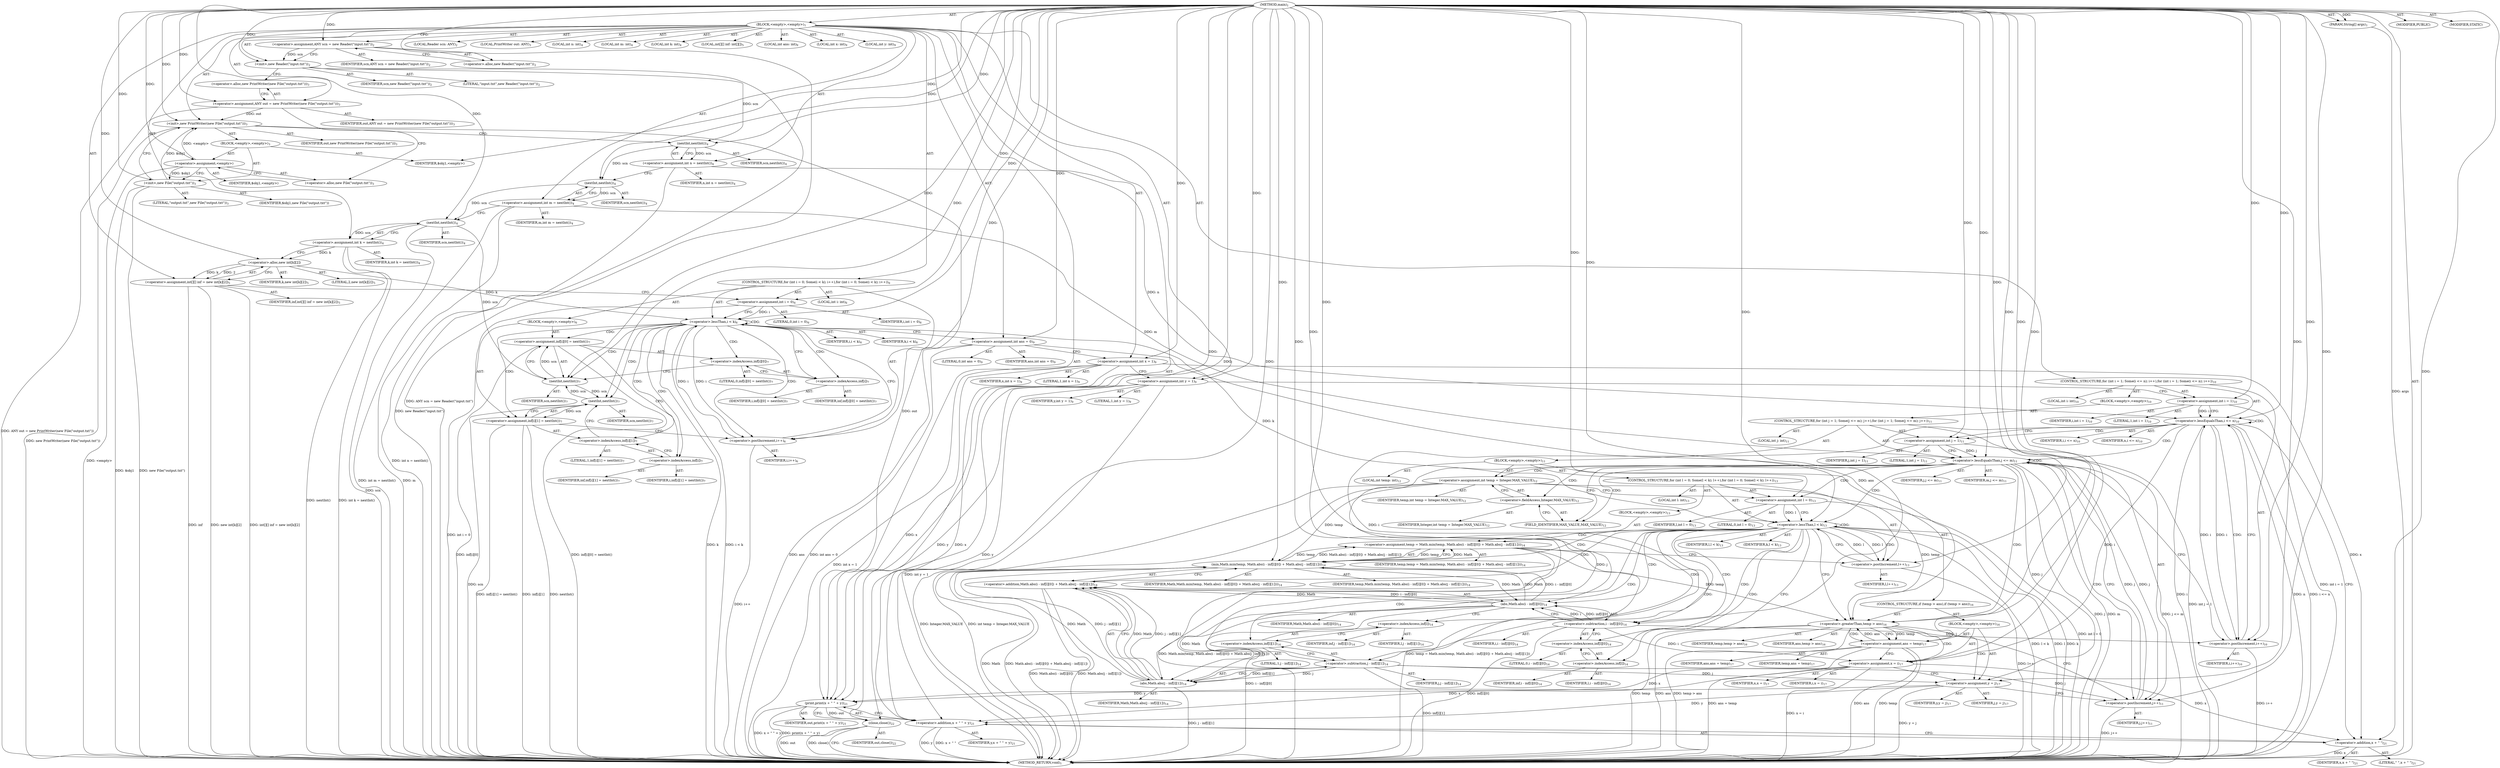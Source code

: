 digraph "main" {  
"21" [label = <(METHOD,main)<SUB>1</SUB>> ]
"22" [label = <(PARAM,String[] args)<SUB>1</SUB>> ]
"23" [label = <(BLOCK,&lt;empty&gt;,&lt;empty&gt;)<SUB>1</SUB>> ]
"4" [label = <(LOCAL,Reader scn: ANY)<SUB>2</SUB>> ]
"24" [label = <(&lt;operator&gt;.assignment,ANY scn = new Reader(&quot;input.txt&quot;))<SUB>2</SUB>> ]
"25" [label = <(IDENTIFIER,scn,ANY scn = new Reader(&quot;input.txt&quot;))<SUB>2</SUB>> ]
"26" [label = <(&lt;operator&gt;.alloc,new Reader(&quot;input.txt&quot;))<SUB>2</SUB>> ]
"27" [label = <(&lt;init&gt;,new Reader(&quot;input.txt&quot;))<SUB>2</SUB>> ]
"3" [label = <(IDENTIFIER,scn,new Reader(&quot;input.txt&quot;))<SUB>2</SUB>> ]
"28" [label = <(LITERAL,&quot;input.txt&quot;,new Reader(&quot;input.txt&quot;))<SUB>2</SUB>> ]
"6" [label = <(LOCAL,PrintWriter out: ANY)<SUB>3</SUB>> ]
"29" [label = <(&lt;operator&gt;.assignment,ANY out = new PrintWriter(new File(&quot;output.txt&quot;)))<SUB>3</SUB>> ]
"30" [label = <(IDENTIFIER,out,ANY out = new PrintWriter(new File(&quot;output.txt&quot;)))<SUB>3</SUB>> ]
"31" [label = <(&lt;operator&gt;.alloc,new PrintWriter(new File(&quot;output.txt&quot;)))<SUB>3</SUB>> ]
"32" [label = <(&lt;init&gt;,new PrintWriter(new File(&quot;output.txt&quot;)))<SUB>3</SUB>> ]
"5" [label = <(IDENTIFIER,out,new PrintWriter(new File(&quot;output.txt&quot;)))<SUB>3</SUB>> ]
"33" [label = <(BLOCK,&lt;empty&gt;,&lt;empty&gt;)<SUB>3</SUB>> ]
"34" [label = <(&lt;operator&gt;.assignment,&lt;empty&gt;)> ]
"35" [label = <(IDENTIFIER,$obj1,&lt;empty&gt;)> ]
"36" [label = <(&lt;operator&gt;.alloc,new File(&quot;output.txt&quot;))<SUB>3</SUB>> ]
"37" [label = <(&lt;init&gt;,new File(&quot;output.txt&quot;))<SUB>3</SUB>> ]
"38" [label = <(IDENTIFIER,$obj1,new File(&quot;output.txt&quot;))> ]
"39" [label = <(LITERAL,&quot;output.txt&quot;,new File(&quot;output.txt&quot;))<SUB>3</SUB>> ]
"40" [label = <(IDENTIFIER,$obj1,&lt;empty&gt;)> ]
"41" [label = <(LOCAL,int n: int)<SUB>4</SUB>> ]
"42" [label = <(LOCAL,int m: int)<SUB>4</SUB>> ]
"43" [label = <(LOCAL,int k: int)<SUB>4</SUB>> ]
"44" [label = <(&lt;operator&gt;.assignment,int n = nextInt())<SUB>4</SUB>> ]
"45" [label = <(IDENTIFIER,n,int n = nextInt())<SUB>4</SUB>> ]
"46" [label = <(nextInt,nextInt())<SUB>4</SUB>> ]
"47" [label = <(IDENTIFIER,scn,nextInt())<SUB>4</SUB>> ]
"48" [label = <(&lt;operator&gt;.assignment,int m = nextInt())<SUB>4</SUB>> ]
"49" [label = <(IDENTIFIER,m,int m = nextInt())<SUB>4</SUB>> ]
"50" [label = <(nextInt,nextInt())<SUB>4</SUB>> ]
"51" [label = <(IDENTIFIER,scn,nextInt())<SUB>4</SUB>> ]
"52" [label = <(&lt;operator&gt;.assignment,int k = nextInt())<SUB>4</SUB>> ]
"53" [label = <(IDENTIFIER,k,int k = nextInt())<SUB>4</SUB>> ]
"54" [label = <(nextInt,nextInt())<SUB>4</SUB>> ]
"55" [label = <(IDENTIFIER,scn,nextInt())<SUB>4</SUB>> ]
"56" [label = <(LOCAL,int[][] inf: int[][])<SUB>5</SUB>> ]
"57" [label = <(&lt;operator&gt;.assignment,int[][] inf = new int[k][2])<SUB>5</SUB>> ]
"58" [label = <(IDENTIFIER,inf,int[][] inf = new int[k][2])<SUB>5</SUB>> ]
"59" [label = <(&lt;operator&gt;.alloc,new int[k][2])> ]
"60" [label = <(IDENTIFIER,k,new int[k][2])<SUB>5</SUB>> ]
"61" [label = <(LITERAL,2,new int[k][2])<SUB>5</SUB>> ]
"62" [label = <(CONTROL_STRUCTURE,for (int i = 0; Some(i &lt; k); i++),for (int i = 0; Some(i &lt; k); i++))<SUB>6</SUB>> ]
"63" [label = <(LOCAL,int i: int)<SUB>6</SUB>> ]
"64" [label = <(&lt;operator&gt;.assignment,int i = 0)<SUB>6</SUB>> ]
"65" [label = <(IDENTIFIER,i,int i = 0)<SUB>6</SUB>> ]
"66" [label = <(LITERAL,0,int i = 0)<SUB>6</SUB>> ]
"67" [label = <(&lt;operator&gt;.lessThan,i &lt; k)<SUB>6</SUB>> ]
"68" [label = <(IDENTIFIER,i,i &lt; k)<SUB>6</SUB>> ]
"69" [label = <(IDENTIFIER,k,i &lt; k)<SUB>6</SUB>> ]
"70" [label = <(&lt;operator&gt;.postIncrement,i++)<SUB>6</SUB>> ]
"71" [label = <(IDENTIFIER,i,i++)<SUB>6</SUB>> ]
"72" [label = <(BLOCK,&lt;empty&gt;,&lt;empty&gt;)<SUB>6</SUB>> ]
"73" [label = <(&lt;operator&gt;.assignment,inf[i][0] = nextInt())<SUB>7</SUB>> ]
"74" [label = <(&lt;operator&gt;.indexAccess,inf[i][0])<SUB>7</SUB>> ]
"75" [label = <(&lt;operator&gt;.indexAccess,inf[i])<SUB>7</SUB>> ]
"76" [label = <(IDENTIFIER,inf,inf[i][0] = nextInt())<SUB>7</SUB>> ]
"77" [label = <(IDENTIFIER,i,inf[i][0] = nextInt())<SUB>7</SUB>> ]
"78" [label = <(LITERAL,0,inf[i][0] = nextInt())<SUB>7</SUB>> ]
"79" [label = <(nextInt,nextInt())<SUB>7</SUB>> ]
"80" [label = <(IDENTIFIER,scn,nextInt())<SUB>7</SUB>> ]
"81" [label = <(&lt;operator&gt;.assignment,inf[i][1] = nextInt())<SUB>7</SUB>> ]
"82" [label = <(&lt;operator&gt;.indexAccess,inf[i][1])<SUB>7</SUB>> ]
"83" [label = <(&lt;operator&gt;.indexAccess,inf[i])<SUB>7</SUB>> ]
"84" [label = <(IDENTIFIER,inf,inf[i][1] = nextInt())<SUB>7</SUB>> ]
"85" [label = <(IDENTIFIER,i,inf[i][1] = nextInt())<SUB>7</SUB>> ]
"86" [label = <(LITERAL,1,inf[i][1] = nextInt())<SUB>7</SUB>> ]
"87" [label = <(nextInt,nextInt())<SUB>7</SUB>> ]
"88" [label = <(IDENTIFIER,scn,nextInt())<SUB>7</SUB>> ]
"89" [label = <(LOCAL,int ans: int)<SUB>9</SUB>> ]
"90" [label = <(LOCAL,int x: int)<SUB>9</SUB>> ]
"91" [label = <(LOCAL,int y: int)<SUB>9</SUB>> ]
"92" [label = <(&lt;operator&gt;.assignment,int ans = 0)<SUB>9</SUB>> ]
"93" [label = <(IDENTIFIER,ans,int ans = 0)<SUB>9</SUB>> ]
"94" [label = <(LITERAL,0,int ans = 0)<SUB>9</SUB>> ]
"95" [label = <(&lt;operator&gt;.assignment,int x = 1)<SUB>9</SUB>> ]
"96" [label = <(IDENTIFIER,x,int x = 1)<SUB>9</SUB>> ]
"97" [label = <(LITERAL,1,int x = 1)<SUB>9</SUB>> ]
"98" [label = <(&lt;operator&gt;.assignment,int y = 1)<SUB>9</SUB>> ]
"99" [label = <(IDENTIFIER,y,int y = 1)<SUB>9</SUB>> ]
"100" [label = <(LITERAL,1,int y = 1)<SUB>9</SUB>> ]
"101" [label = <(CONTROL_STRUCTURE,for (int i = 1; Some(i &lt;= n); i++),for (int i = 1; Some(i &lt;= n); i++))<SUB>10</SUB>> ]
"102" [label = <(LOCAL,int i: int)<SUB>10</SUB>> ]
"103" [label = <(&lt;operator&gt;.assignment,int i = 1)<SUB>10</SUB>> ]
"104" [label = <(IDENTIFIER,i,int i = 1)<SUB>10</SUB>> ]
"105" [label = <(LITERAL,1,int i = 1)<SUB>10</SUB>> ]
"106" [label = <(&lt;operator&gt;.lessEqualsThan,i &lt;= n)<SUB>10</SUB>> ]
"107" [label = <(IDENTIFIER,i,i &lt;= n)<SUB>10</SUB>> ]
"108" [label = <(IDENTIFIER,n,i &lt;= n)<SUB>10</SUB>> ]
"109" [label = <(&lt;operator&gt;.postIncrement,i++)<SUB>10</SUB>> ]
"110" [label = <(IDENTIFIER,i,i++)<SUB>10</SUB>> ]
"111" [label = <(BLOCK,&lt;empty&gt;,&lt;empty&gt;)<SUB>10</SUB>> ]
"112" [label = <(CONTROL_STRUCTURE,for (int j = 1; Some(j &lt;= m); j++),for (int j = 1; Some(j &lt;= m); j++))<SUB>11</SUB>> ]
"113" [label = <(LOCAL,int j: int)<SUB>11</SUB>> ]
"114" [label = <(&lt;operator&gt;.assignment,int j = 1)<SUB>11</SUB>> ]
"115" [label = <(IDENTIFIER,j,int j = 1)<SUB>11</SUB>> ]
"116" [label = <(LITERAL,1,int j = 1)<SUB>11</SUB>> ]
"117" [label = <(&lt;operator&gt;.lessEqualsThan,j &lt;= m)<SUB>11</SUB>> ]
"118" [label = <(IDENTIFIER,j,j &lt;= m)<SUB>11</SUB>> ]
"119" [label = <(IDENTIFIER,m,j &lt;= m)<SUB>11</SUB>> ]
"120" [label = <(&lt;operator&gt;.postIncrement,j++)<SUB>11</SUB>> ]
"121" [label = <(IDENTIFIER,j,j++)<SUB>11</SUB>> ]
"122" [label = <(BLOCK,&lt;empty&gt;,&lt;empty&gt;)<SUB>11</SUB>> ]
"123" [label = <(LOCAL,int temp: int)<SUB>12</SUB>> ]
"124" [label = <(&lt;operator&gt;.assignment,int temp = Integer.MAX_VALUE)<SUB>12</SUB>> ]
"125" [label = <(IDENTIFIER,temp,int temp = Integer.MAX_VALUE)<SUB>12</SUB>> ]
"126" [label = <(&lt;operator&gt;.fieldAccess,Integer.MAX_VALUE)<SUB>12</SUB>> ]
"127" [label = <(IDENTIFIER,Integer,int temp = Integer.MAX_VALUE)<SUB>12</SUB>> ]
"128" [label = <(FIELD_IDENTIFIER,MAX_VALUE,MAX_VALUE)<SUB>12</SUB>> ]
"129" [label = <(CONTROL_STRUCTURE,for (int l = 0; Some(l &lt; k); l++),for (int l = 0; Some(l &lt; k); l++))<SUB>13</SUB>> ]
"130" [label = <(LOCAL,int l: int)<SUB>13</SUB>> ]
"131" [label = <(&lt;operator&gt;.assignment,int l = 0)<SUB>13</SUB>> ]
"132" [label = <(IDENTIFIER,l,int l = 0)<SUB>13</SUB>> ]
"133" [label = <(LITERAL,0,int l = 0)<SUB>13</SUB>> ]
"134" [label = <(&lt;operator&gt;.lessThan,l &lt; k)<SUB>13</SUB>> ]
"135" [label = <(IDENTIFIER,l,l &lt; k)<SUB>13</SUB>> ]
"136" [label = <(IDENTIFIER,k,l &lt; k)<SUB>13</SUB>> ]
"137" [label = <(&lt;operator&gt;.postIncrement,l++)<SUB>13</SUB>> ]
"138" [label = <(IDENTIFIER,l,l++)<SUB>13</SUB>> ]
"139" [label = <(BLOCK,&lt;empty&gt;,&lt;empty&gt;)<SUB>13</SUB>> ]
"140" [label = <(&lt;operator&gt;.assignment,temp = Math.min(temp, Math.abs(i - inf[l][0]) + Math.abs(j - inf[l][1])))<SUB>14</SUB>> ]
"141" [label = <(IDENTIFIER,temp,temp = Math.min(temp, Math.abs(i - inf[l][0]) + Math.abs(j - inf[l][1])))<SUB>14</SUB>> ]
"142" [label = <(min,Math.min(temp, Math.abs(i - inf[l][0]) + Math.abs(j - inf[l][1])))<SUB>14</SUB>> ]
"143" [label = <(IDENTIFIER,Math,Math.min(temp, Math.abs(i - inf[l][0]) + Math.abs(j - inf[l][1])))<SUB>14</SUB>> ]
"144" [label = <(IDENTIFIER,temp,Math.min(temp, Math.abs(i - inf[l][0]) + Math.abs(j - inf[l][1])))<SUB>14</SUB>> ]
"145" [label = <(&lt;operator&gt;.addition,Math.abs(i - inf[l][0]) + Math.abs(j - inf[l][1]))<SUB>14</SUB>> ]
"146" [label = <(abs,Math.abs(i - inf[l][0]))<SUB>14</SUB>> ]
"147" [label = <(IDENTIFIER,Math,Math.abs(i - inf[l][0]))<SUB>14</SUB>> ]
"148" [label = <(&lt;operator&gt;.subtraction,i - inf[l][0])<SUB>14</SUB>> ]
"149" [label = <(IDENTIFIER,i,i - inf[l][0])<SUB>14</SUB>> ]
"150" [label = <(&lt;operator&gt;.indexAccess,inf[l][0])<SUB>14</SUB>> ]
"151" [label = <(&lt;operator&gt;.indexAccess,inf[l])<SUB>14</SUB>> ]
"152" [label = <(IDENTIFIER,inf,i - inf[l][0])<SUB>14</SUB>> ]
"153" [label = <(IDENTIFIER,l,i - inf[l][0])<SUB>14</SUB>> ]
"154" [label = <(LITERAL,0,i - inf[l][0])<SUB>14</SUB>> ]
"155" [label = <(abs,Math.abs(j - inf[l][1]))<SUB>14</SUB>> ]
"156" [label = <(IDENTIFIER,Math,Math.abs(j - inf[l][1]))<SUB>14</SUB>> ]
"157" [label = <(&lt;operator&gt;.subtraction,j - inf[l][1])<SUB>14</SUB>> ]
"158" [label = <(IDENTIFIER,j,j - inf[l][1])<SUB>14</SUB>> ]
"159" [label = <(&lt;operator&gt;.indexAccess,inf[l][1])<SUB>14</SUB>> ]
"160" [label = <(&lt;operator&gt;.indexAccess,inf[l])<SUB>14</SUB>> ]
"161" [label = <(IDENTIFIER,inf,j - inf[l][1])<SUB>14</SUB>> ]
"162" [label = <(IDENTIFIER,l,j - inf[l][1])<SUB>14</SUB>> ]
"163" [label = <(LITERAL,1,j - inf[l][1])<SUB>14</SUB>> ]
"164" [label = <(CONTROL_STRUCTURE,if (temp &gt; ans),if (temp &gt; ans))<SUB>16</SUB>> ]
"165" [label = <(&lt;operator&gt;.greaterThan,temp &gt; ans)<SUB>16</SUB>> ]
"166" [label = <(IDENTIFIER,temp,temp &gt; ans)<SUB>16</SUB>> ]
"167" [label = <(IDENTIFIER,ans,temp &gt; ans)<SUB>16</SUB>> ]
"168" [label = <(BLOCK,&lt;empty&gt;,&lt;empty&gt;)<SUB>16</SUB>> ]
"169" [label = <(&lt;operator&gt;.assignment,ans = temp)<SUB>17</SUB>> ]
"170" [label = <(IDENTIFIER,ans,ans = temp)<SUB>17</SUB>> ]
"171" [label = <(IDENTIFIER,temp,ans = temp)<SUB>17</SUB>> ]
"172" [label = <(&lt;operator&gt;.assignment,x = i)<SUB>17</SUB>> ]
"173" [label = <(IDENTIFIER,x,x = i)<SUB>17</SUB>> ]
"174" [label = <(IDENTIFIER,i,x = i)<SUB>17</SUB>> ]
"175" [label = <(&lt;operator&gt;.assignment,y = j)<SUB>17</SUB>> ]
"176" [label = <(IDENTIFIER,y,y = j)<SUB>17</SUB>> ]
"177" [label = <(IDENTIFIER,j,y = j)<SUB>17</SUB>> ]
"178" [label = <(print,print(x + &quot; &quot; + y))<SUB>21</SUB>> ]
"179" [label = <(IDENTIFIER,out,print(x + &quot; &quot; + y))<SUB>21</SUB>> ]
"180" [label = <(&lt;operator&gt;.addition,x + &quot; &quot; + y)<SUB>21</SUB>> ]
"181" [label = <(&lt;operator&gt;.addition,x + &quot; &quot;)<SUB>21</SUB>> ]
"182" [label = <(IDENTIFIER,x,x + &quot; &quot;)<SUB>21</SUB>> ]
"183" [label = <(LITERAL,&quot; &quot;,x + &quot; &quot;)<SUB>21</SUB>> ]
"184" [label = <(IDENTIFIER,y,x + &quot; &quot; + y)<SUB>21</SUB>> ]
"185" [label = <(close,close())<SUB>22</SUB>> ]
"186" [label = <(IDENTIFIER,out,close())<SUB>22</SUB>> ]
"187" [label = <(MODIFIER,PUBLIC)> ]
"188" [label = <(MODIFIER,STATIC)> ]
"189" [label = <(METHOD_RETURN,void)<SUB>1</SUB>> ]
  "21" -> "22"  [ label = "AST: "] 
  "21" -> "23"  [ label = "AST: "] 
  "21" -> "187"  [ label = "AST: "] 
  "21" -> "188"  [ label = "AST: "] 
  "21" -> "189"  [ label = "AST: "] 
  "23" -> "4"  [ label = "AST: "] 
  "23" -> "24"  [ label = "AST: "] 
  "23" -> "27"  [ label = "AST: "] 
  "23" -> "6"  [ label = "AST: "] 
  "23" -> "29"  [ label = "AST: "] 
  "23" -> "32"  [ label = "AST: "] 
  "23" -> "41"  [ label = "AST: "] 
  "23" -> "42"  [ label = "AST: "] 
  "23" -> "43"  [ label = "AST: "] 
  "23" -> "44"  [ label = "AST: "] 
  "23" -> "48"  [ label = "AST: "] 
  "23" -> "52"  [ label = "AST: "] 
  "23" -> "56"  [ label = "AST: "] 
  "23" -> "57"  [ label = "AST: "] 
  "23" -> "62"  [ label = "AST: "] 
  "23" -> "89"  [ label = "AST: "] 
  "23" -> "90"  [ label = "AST: "] 
  "23" -> "91"  [ label = "AST: "] 
  "23" -> "92"  [ label = "AST: "] 
  "23" -> "95"  [ label = "AST: "] 
  "23" -> "98"  [ label = "AST: "] 
  "23" -> "101"  [ label = "AST: "] 
  "23" -> "178"  [ label = "AST: "] 
  "23" -> "185"  [ label = "AST: "] 
  "24" -> "25"  [ label = "AST: "] 
  "24" -> "26"  [ label = "AST: "] 
  "27" -> "3"  [ label = "AST: "] 
  "27" -> "28"  [ label = "AST: "] 
  "29" -> "30"  [ label = "AST: "] 
  "29" -> "31"  [ label = "AST: "] 
  "32" -> "5"  [ label = "AST: "] 
  "32" -> "33"  [ label = "AST: "] 
  "33" -> "34"  [ label = "AST: "] 
  "33" -> "37"  [ label = "AST: "] 
  "33" -> "40"  [ label = "AST: "] 
  "34" -> "35"  [ label = "AST: "] 
  "34" -> "36"  [ label = "AST: "] 
  "37" -> "38"  [ label = "AST: "] 
  "37" -> "39"  [ label = "AST: "] 
  "44" -> "45"  [ label = "AST: "] 
  "44" -> "46"  [ label = "AST: "] 
  "46" -> "47"  [ label = "AST: "] 
  "48" -> "49"  [ label = "AST: "] 
  "48" -> "50"  [ label = "AST: "] 
  "50" -> "51"  [ label = "AST: "] 
  "52" -> "53"  [ label = "AST: "] 
  "52" -> "54"  [ label = "AST: "] 
  "54" -> "55"  [ label = "AST: "] 
  "57" -> "58"  [ label = "AST: "] 
  "57" -> "59"  [ label = "AST: "] 
  "59" -> "60"  [ label = "AST: "] 
  "59" -> "61"  [ label = "AST: "] 
  "62" -> "63"  [ label = "AST: "] 
  "62" -> "64"  [ label = "AST: "] 
  "62" -> "67"  [ label = "AST: "] 
  "62" -> "70"  [ label = "AST: "] 
  "62" -> "72"  [ label = "AST: "] 
  "64" -> "65"  [ label = "AST: "] 
  "64" -> "66"  [ label = "AST: "] 
  "67" -> "68"  [ label = "AST: "] 
  "67" -> "69"  [ label = "AST: "] 
  "70" -> "71"  [ label = "AST: "] 
  "72" -> "73"  [ label = "AST: "] 
  "72" -> "81"  [ label = "AST: "] 
  "73" -> "74"  [ label = "AST: "] 
  "73" -> "79"  [ label = "AST: "] 
  "74" -> "75"  [ label = "AST: "] 
  "74" -> "78"  [ label = "AST: "] 
  "75" -> "76"  [ label = "AST: "] 
  "75" -> "77"  [ label = "AST: "] 
  "79" -> "80"  [ label = "AST: "] 
  "81" -> "82"  [ label = "AST: "] 
  "81" -> "87"  [ label = "AST: "] 
  "82" -> "83"  [ label = "AST: "] 
  "82" -> "86"  [ label = "AST: "] 
  "83" -> "84"  [ label = "AST: "] 
  "83" -> "85"  [ label = "AST: "] 
  "87" -> "88"  [ label = "AST: "] 
  "92" -> "93"  [ label = "AST: "] 
  "92" -> "94"  [ label = "AST: "] 
  "95" -> "96"  [ label = "AST: "] 
  "95" -> "97"  [ label = "AST: "] 
  "98" -> "99"  [ label = "AST: "] 
  "98" -> "100"  [ label = "AST: "] 
  "101" -> "102"  [ label = "AST: "] 
  "101" -> "103"  [ label = "AST: "] 
  "101" -> "106"  [ label = "AST: "] 
  "101" -> "109"  [ label = "AST: "] 
  "101" -> "111"  [ label = "AST: "] 
  "103" -> "104"  [ label = "AST: "] 
  "103" -> "105"  [ label = "AST: "] 
  "106" -> "107"  [ label = "AST: "] 
  "106" -> "108"  [ label = "AST: "] 
  "109" -> "110"  [ label = "AST: "] 
  "111" -> "112"  [ label = "AST: "] 
  "112" -> "113"  [ label = "AST: "] 
  "112" -> "114"  [ label = "AST: "] 
  "112" -> "117"  [ label = "AST: "] 
  "112" -> "120"  [ label = "AST: "] 
  "112" -> "122"  [ label = "AST: "] 
  "114" -> "115"  [ label = "AST: "] 
  "114" -> "116"  [ label = "AST: "] 
  "117" -> "118"  [ label = "AST: "] 
  "117" -> "119"  [ label = "AST: "] 
  "120" -> "121"  [ label = "AST: "] 
  "122" -> "123"  [ label = "AST: "] 
  "122" -> "124"  [ label = "AST: "] 
  "122" -> "129"  [ label = "AST: "] 
  "122" -> "164"  [ label = "AST: "] 
  "124" -> "125"  [ label = "AST: "] 
  "124" -> "126"  [ label = "AST: "] 
  "126" -> "127"  [ label = "AST: "] 
  "126" -> "128"  [ label = "AST: "] 
  "129" -> "130"  [ label = "AST: "] 
  "129" -> "131"  [ label = "AST: "] 
  "129" -> "134"  [ label = "AST: "] 
  "129" -> "137"  [ label = "AST: "] 
  "129" -> "139"  [ label = "AST: "] 
  "131" -> "132"  [ label = "AST: "] 
  "131" -> "133"  [ label = "AST: "] 
  "134" -> "135"  [ label = "AST: "] 
  "134" -> "136"  [ label = "AST: "] 
  "137" -> "138"  [ label = "AST: "] 
  "139" -> "140"  [ label = "AST: "] 
  "140" -> "141"  [ label = "AST: "] 
  "140" -> "142"  [ label = "AST: "] 
  "142" -> "143"  [ label = "AST: "] 
  "142" -> "144"  [ label = "AST: "] 
  "142" -> "145"  [ label = "AST: "] 
  "145" -> "146"  [ label = "AST: "] 
  "145" -> "155"  [ label = "AST: "] 
  "146" -> "147"  [ label = "AST: "] 
  "146" -> "148"  [ label = "AST: "] 
  "148" -> "149"  [ label = "AST: "] 
  "148" -> "150"  [ label = "AST: "] 
  "150" -> "151"  [ label = "AST: "] 
  "150" -> "154"  [ label = "AST: "] 
  "151" -> "152"  [ label = "AST: "] 
  "151" -> "153"  [ label = "AST: "] 
  "155" -> "156"  [ label = "AST: "] 
  "155" -> "157"  [ label = "AST: "] 
  "157" -> "158"  [ label = "AST: "] 
  "157" -> "159"  [ label = "AST: "] 
  "159" -> "160"  [ label = "AST: "] 
  "159" -> "163"  [ label = "AST: "] 
  "160" -> "161"  [ label = "AST: "] 
  "160" -> "162"  [ label = "AST: "] 
  "164" -> "165"  [ label = "AST: "] 
  "164" -> "168"  [ label = "AST: "] 
  "165" -> "166"  [ label = "AST: "] 
  "165" -> "167"  [ label = "AST: "] 
  "168" -> "169"  [ label = "AST: "] 
  "168" -> "172"  [ label = "AST: "] 
  "168" -> "175"  [ label = "AST: "] 
  "169" -> "170"  [ label = "AST: "] 
  "169" -> "171"  [ label = "AST: "] 
  "172" -> "173"  [ label = "AST: "] 
  "172" -> "174"  [ label = "AST: "] 
  "175" -> "176"  [ label = "AST: "] 
  "175" -> "177"  [ label = "AST: "] 
  "178" -> "179"  [ label = "AST: "] 
  "178" -> "180"  [ label = "AST: "] 
  "180" -> "181"  [ label = "AST: "] 
  "180" -> "184"  [ label = "AST: "] 
  "181" -> "182"  [ label = "AST: "] 
  "181" -> "183"  [ label = "AST: "] 
  "185" -> "186"  [ label = "AST: "] 
  "24" -> "27"  [ label = "CFG: "] 
  "27" -> "31"  [ label = "CFG: "] 
  "29" -> "36"  [ label = "CFG: "] 
  "32" -> "46"  [ label = "CFG: "] 
  "44" -> "50"  [ label = "CFG: "] 
  "48" -> "54"  [ label = "CFG: "] 
  "52" -> "59"  [ label = "CFG: "] 
  "57" -> "64"  [ label = "CFG: "] 
  "92" -> "95"  [ label = "CFG: "] 
  "95" -> "98"  [ label = "CFG: "] 
  "98" -> "103"  [ label = "CFG: "] 
  "178" -> "185"  [ label = "CFG: "] 
  "185" -> "189"  [ label = "CFG: "] 
  "26" -> "24"  [ label = "CFG: "] 
  "31" -> "29"  [ label = "CFG: "] 
  "46" -> "44"  [ label = "CFG: "] 
  "50" -> "48"  [ label = "CFG: "] 
  "54" -> "52"  [ label = "CFG: "] 
  "59" -> "57"  [ label = "CFG: "] 
  "64" -> "67"  [ label = "CFG: "] 
  "67" -> "75"  [ label = "CFG: "] 
  "67" -> "92"  [ label = "CFG: "] 
  "70" -> "67"  [ label = "CFG: "] 
  "103" -> "106"  [ label = "CFG: "] 
  "106" -> "114"  [ label = "CFG: "] 
  "106" -> "181"  [ label = "CFG: "] 
  "109" -> "106"  [ label = "CFG: "] 
  "180" -> "178"  [ label = "CFG: "] 
  "34" -> "37"  [ label = "CFG: "] 
  "37" -> "32"  [ label = "CFG: "] 
  "73" -> "83"  [ label = "CFG: "] 
  "81" -> "70"  [ label = "CFG: "] 
  "181" -> "180"  [ label = "CFG: "] 
  "36" -> "34"  [ label = "CFG: "] 
  "74" -> "79"  [ label = "CFG: "] 
  "79" -> "73"  [ label = "CFG: "] 
  "82" -> "87"  [ label = "CFG: "] 
  "87" -> "81"  [ label = "CFG: "] 
  "114" -> "117"  [ label = "CFG: "] 
  "117" -> "128"  [ label = "CFG: "] 
  "117" -> "109"  [ label = "CFG: "] 
  "120" -> "117"  [ label = "CFG: "] 
  "75" -> "74"  [ label = "CFG: "] 
  "83" -> "82"  [ label = "CFG: "] 
  "124" -> "131"  [ label = "CFG: "] 
  "126" -> "124"  [ label = "CFG: "] 
  "131" -> "134"  [ label = "CFG: "] 
  "134" -> "151"  [ label = "CFG: "] 
  "134" -> "165"  [ label = "CFG: "] 
  "137" -> "134"  [ label = "CFG: "] 
  "165" -> "169"  [ label = "CFG: "] 
  "165" -> "120"  [ label = "CFG: "] 
  "128" -> "126"  [ label = "CFG: "] 
  "140" -> "137"  [ label = "CFG: "] 
  "169" -> "172"  [ label = "CFG: "] 
  "172" -> "175"  [ label = "CFG: "] 
  "175" -> "120"  [ label = "CFG: "] 
  "142" -> "140"  [ label = "CFG: "] 
  "145" -> "142"  [ label = "CFG: "] 
  "146" -> "160"  [ label = "CFG: "] 
  "155" -> "145"  [ label = "CFG: "] 
  "148" -> "146"  [ label = "CFG: "] 
  "157" -> "155"  [ label = "CFG: "] 
  "150" -> "148"  [ label = "CFG: "] 
  "159" -> "157"  [ label = "CFG: "] 
  "151" -> "150"  [ label = "CFG: "] 
  "160" -> "159"  [ label = "CFG: "] 
  "21" -> "26"  [ label = "CFG: "] 
  "22" -> "189"  [ label = "DDG: args"] 
  "24" -> "189"  [ label = "DDG: ANY scn = new Reader(&quot;input.txt&quot;)"] 
  "27" -> "189"  [ label = "DDG: new Reader(&quot;input.txt&quot;)"] 
  "29" -> "189"  [ label = "DDG: ANY out = new PrintWriter(new File(&quot;output.txt&quot;))"] 
  "34" -> "189"  [ label = "DDG: &lt;empty&gt;"] 
  "37" -> "189"  [ label = "DDG: $obj1"] 
  "37" -> "189"  [ label = "DDG: new File(&quot;output.txt&quot;)"] 
  "32" -> "189"  [ label = "DDG: new PrintWriter(new File(&quot;output.txt&quot;))"] 
  "44" -> "189"  [ label = "DDG: int n = nextInt()"] 
  "48" -> "189"  [ label = "DDG: m"] 
  "48" -> "189"  [ label = "DDG: int m = nextInt()"] 
  "54" -> "189"  [ label = "DDG: scn"] 
  "52" -> "189"  [ label = "DDG: nextInt()"] 
  "52" -> "189"  [ label = "DDG: int k = nextInt()"] 
  "57" -> "189"  [ label = "DDG: inf"] 
  "57" -> "189"  [ label = "DDG: new int[k][2]"] 
  "57" -> "189"  [ label = "DDG: int[][] inf = new int[k][2]"] 
  "64" -> "189"  [ label = "DDG: int i = 0"] 
  "67" -> "189"  [ label = "DDG: k"] 
  "67" -> "189"  [ label = "DDG: i &lt; k"] 
  "92" -> "189"  [ label = "DDG: ans"] 
  "92" -> "189"  [ label = "DDG: int ans = 0"] 
  "95" -> "189"  [ label = "DDG: int x = 1"] 
  "98" -> "189"  [ label = "DDG: int y = 1"] 
  "103" -> "189"  [ label = "DDG: int i = 1"] 
  "106" -> "189"  [ label = "DDG: i"] 
  "106" -> "189"  [ label = "DDG: n"] 
  "106" -> "189"  [ label = "DDG: i &lt;= n"] 
  "181" -> "189"  [ label = "DDG: x"] 
  "180" -> "189"  [ label = "DDG: x + &quot; &quot;"] 
  "180" -> "189"  [ label = "DDG: y"] 
  "178" -> "189"  [ label = "DDG: x + &quot; &quot; + y"] 
  "178" -> "189"  [ label = "DDG: print(x + &quot; &quot; + y)"] 
  "185" -> "189"  [ label = "DDG: out"] 
  "185" -> "189"  [ label = "DDG: close()"] 
  "114" -> "189"  [ label = "DDG: int j = 1"] 
  "117" -> "189"  [ label = "DDG: j"] 
  "117" -> "189"  [ label = "DDG: m"] 
  "117" -> "189"  [ label = "DDG: j &lt;= m"] 
  "109" -> "189"  [ label = "DDG: i++"] 
  "124" -> "189"  [ label = "DDG: Integer.MAX_VALUE"] 
  "124" -> "189"  [ label = "DDG: int temp = Integer.MAX_VALUE"] 
  "131" -> "189"  [ label = "DDG: int l = 0"] 
  "134" -> "189"  [ label = "DDG: l"] 
  "134" -> "189"  [ label = "DDG: k"] 
  "134" -> "189"  [ label = "DDG: l &lt; k"] 
  "165" -> "189"  [ label = "DDG: temp"] 
  "165" -> "189"  [ label = "DDG: ans"] 
  "165" -> "189"  [ label = "DDG: temp &gt; ans"] 
  "169" -> "189"  [ label = "DDG: ans"] 
  "169" -> "189"  [ label = "DDG: temp"] 
  "169" -> "189"  [ label = "DDG: ans = temp"] 
  "172" -> "189"  [ label = "DDG: x = i"] 
  "175" -> "189"  [ label = "DDG: y = j"] 
  "120" -> "189"  [ label = "DDG: j++"] 
  "142" -> "189"  [ label = "DDG: Math"] 
  "148" -> "189"  [ label = "DDG: inf[l][0]"] 
  "146" -> "189"  [ label = "DDG: i - inf[l][0]"] 
  "145" -> "189"  [ label = "DDG: Math.abs(i - inf[l][0])"] 
  "157" -> "189"  [ label = "DDG: inf[l][1]"] 
  "155" -> "189"  [ label = "DDG: j - inf[l][1]"] 
  "145" -> "189"  [ label = "DDG: Math.abs(j - inf[l][1])"] 
  "142" -> "189"  [ label = "DDG: Math.abs(i - inf[l][0]) + Math.abs(j - inf[l][1])"] 
  "140" -> "189"  [ label = "DDG: Math.min(temp, Math.abs(i - inf[l][0]) + Math.abs(j - inf[l][1]))"] 
  "140" -> "189"  [ label = "DDG: temp = Math.min(temp, Math.abs(i - inf[l][0]) + Math.abs(j - inf[l][1]))"] 
  "137" -> "189"  [ label = "DDG: l++"] 
  "73" -> "189"  [ label = "DDG: inf[i][0]"] 
  "73" -> "189"  [ label = "DDG: inf[i][0] = nextInt()"] 
  "81" -> "189"  [ label = "DDG: inf[i][1]"] 
  "87" -> "189"  [ label = "DDG: scn"] 
  "81" -> "189"  [ label = "DDG: nextInt()"] 
  "81" -> "189"  [ label = "DDG: inf[i][1] = nextInt()"] 
  "70" -> "189"  [ label = "DDG: i++"] 
  "21" -> "22"  [ label = "DDG: "] 
  "21" -> "24"  [ label = "DDG: "] 
  "21" -> "29"  [ label = "DDG: "] 
  "46" -> "44"  [ label = "DDG: scn"] 
  "50" -> "48"  [ label = "DDG: scn"] 
  "54" -> "52"  [ label = "DDG: scn"] 
  "59" -> "57"  [ label = "DDG: k"] 
  "59" -> "57"  [ label = "DDG: 2"] 
  "21" -> "92"  [ label = "DDG: "] 
  "21" -> "95"  [ label = "DDG: "] 
  "21" -> "98"  [ label = "DDG: "] 
  "24" -> "27"  [ label = "DDG: scn"] 
  "21" -> "27"  [ label = "DDG: "] 
  "29" -> "32"  [ label = "DDG: out"] 
  "21" -> "32"  [ label = "DDG: "] 
  "34" -> "32"  [ label = "DDG: &lt;empty&gt;"] 
  "37" -> "32"  [ label = "DDG: $obj1"] 
  "21" -> "64"  [ label = "DDG: "] 
  "21" -> "103"  [ label = "DDG: "] 
  "32" -> "178"  [ label = "DDG: out"] 
  "21" -> "178"  [ label = "DDG: "] 
  "95" -> "178"  [ label = "DDG: x"] 
  "172" -> "178"  [ label = "DDG: x"] 
  "98" -> "178"  [ label = "DDG: y"] 
  "175" -> "178"  [ label = "DDG: y"] 
  "178" -> "185"  [ label = "DDG: out"] 
  "21" -> "185"  [ label = "DDG: "] 
  "21" -> "34"  [ label = "DDG: "] 
  "21" -> "40"  [ label = "DDG: "] 
  "27" -> "46"  [ label = "DDG: scn"] 
  "21" -> "46"  [ label = "DDG: "] 
  "46" -> "50"  [ label = "DDG: scn"] 
  "21" -> "50"  [ label = "DDG: "] 
  "50" -> "54"  [ label = "DDG: scn"] 
  "21" -> "54"  [ label = "DDG: "] 
  "52" -> "59"  [ label = "DDG: k"] 
  "21" -> "59"  [ label = "DDG: "] 
  "64" -> "67"  [ label = "DDG: i"] 
  "70" -> "67"  [ label = "DDG: i"] 
  "21" -> "67"  [ label = "DDG: "] 
  "59" -> "67"  [ label = "DDG: k"] 
  "67" -> "70"  [ label = "DDG: i"] 
  "21" -> "70"  [ label = "DDG: "] 
  "79" -> "73"  [ label = "DDG: scn"] 
  "87" -> "81"  [ label = "DDG: scn"] 
  "103" -> "106"  [ label = "DDG: i"] 
  "109" -> "106"  [ label = "DDG: i"] 
  "21" -> "106"  [ label = "DDG: "] 
  "44" -> "106"  [ label = "DDG: n"] 
  "106" -> "109"  [ label = "DDG: i"] 
  "148" -> "109"  [ label = "DDG: i"] 
  "21" -> "109"  [ label = "DDG: "] 
  "95" -> "180"  [ label = "DDG: x"] 
  "172" -> "180"  [ label = "DDG: x"] 
  "21" -> "180"  [ label = "DDG: "] 
  "98" -> "180"  [ label = "DDG: y"] 
  "175" -> "180"  [ label = "DDG: y"] 
  "34" -> "37"  [ label = "DDG: $obj1"] 
  "21" -> "37"  [ label = "DDG: "] 
  "21" -> "114"  [ label = "DDG: "] 
  "95" -> "181"  [ label = "DDG: x"] 
  "172" -> "181"  [ label = "DDG: x"] 
  "21" -> "181"  [ label = "DDG: "] 
  "54" -> "79"  [ label = "DDG: scn"] 
  "87" -> "79"  [ label = "DDG: scn"] 
  "21" -> "79"  [ label = "DDG: "] 
  "79" -> "87"  [ label = "DDG: scn"] 
  "21" -> "87"  [ label = "DDG: "] 
  "114" -> "117"  [ label = "DDG: j"] 
  "120" -> "117"  [ label = "DDG: j"] 
  "21" -> "117"  [ label = "DDG: "] 
  "48" -> "117"  [ label = "DDG: m"] 
  "117" -> "120"  [ label = "DDG: j"] 
  "157" -> "120"  [ label = "DDG: j"] 
  "21" -> "120"  [ label = "DDG: "] 
  "21" -> "131"  [ label = "DDG: "] 
  "131" -> "134"  [ label = "DDG: l"] 
  "137" -> "134"  [ label = "DDG: l"] 
  "21" -> "134"  [ label = "DDG: "] 
  "67" -> "134"  [ label = "DDG: k"] 
  "134" -> "137"  [ label = "DDG: l"] 
  "21" -> "137"  [ label = "DDG: "] 
  "142" -> "140"  [ label = "DDG: Math"] 
  "142" -> "140"  [ label = "DDG: temp"] 
  "142" -> "140"  [ label = "DDG: Math.abs(i - inf[l][0]) + Math.abs(j - inf[l][1])"] 
  "124" -> "165"  [ label = "DDG: temp"] 
  "140" -> "165"  [ label = "DDG: temp"] 
  "21" -> "165"  [ label = "DDG: "] 
  "92" -> "165"  [ label = "DDG: ans"] 
  "169" -> "165"  [ label = "DDG: ans"] 
  "165" -> "169"  [ label = "DDG: temp"] 
  "21" -> "169"  [ label = "DDG: "] 
  "106" -> "172"  [ label = "DDG: i"] 
  "148" -> "172"  [ label = "DDG: i"] 
  "21" -> "172"  [ label = "DDG: "] 
  "117" -> "175"  [ label = "DDG: j"] 
  "157" -> "175"  [ label = "DDG: j"] 
  "21" -> "175"  [ label = "DDG: "] 
  "155" -> "142"  [ label = "DDG: Math"] 
  "21" -> "142"  [ label = "DDG: "] 
  "124" -> "142"  [ label = "DDG: temp"] 
  "140" -> "142"  [ label = "DDG: temp"] 
  "146" -> "142"  [ label = "DDG: Math"] 
  "146" -> "142"  [ label = "DDG: i - inf[l][0]"] 
  "155" -> "142"  [ label = "DDG: j - inf[l][1]"] 
  "146" -> "145"  [ label = "DDG: Math"] 
  "146" -> "145"  [ label = "DDG: i - inf[l][0]"] 
  "155" -> "145"  [ label = "DDG: Math"] 
  "155" -> "145"  [ label = "DDG: j - inf[l][1]"] 
  "142" -> "146"  [ label = "DDG: Math"] 
  "21" -> "146"  [ label = "DDG: "] 
  "148" -> "146"  [ label = "DDG: i"] 
  "148" -> "146"  [ label = "DDG: inf[l][0]"] 
  "146" -> "155"  [ label = "DDG: Math"] 
  "21" -> "155"  [ label = "DDG: "] 
  "157" -> "155"  [ label = "DDG: j"] 
  "157" -> "155"  [ label = "DDG: inf[l][1]"] 
  "106" -> "148"  [ label = "DDG: i"] 
  "21" -> "148"  [ label = "DDG: "] 
  "117" -> "157"  [ label = "DDG: j"] 
  "21" -> "157"  [ label = "DDG: "] 
  "67" -> "73"  [ label = "CDG: "] 
  "67" -> "75"  [ label = "CDG: "] 
  "67" -> "81"  [ label = "CDG: "] 
  "67" -> "67"  [ label = "CDG: "] 
  "67" -> "74"  [ label = "CDG: "] 
  "67" -> "87"  [ label = "CDG: "] 
  "67" -> "82"  [ label = "CDG: "] 
  "67" -> "79"  [ label = "CDG: "] 
  "67" -> "83"  [ label = "CDG: "] 
  "67" -> "70"  [ label = "CDG: "] 
  "106" -> "114"  [ label = "CDG: "] 
  "106" -> "106"  [ label = "CDG: "] 
  "106" -> "117"  [ label = "CDG: "] 
  "106" -> "109"  [ label = "CDG: "] 
  "117" -> "120"  [ label = "CDG: "] 
  "117" -> "128"  [ label = "CDG: "] 
  "117" -> "131"  [ label = "CDG: "] 
  "117" -> "134"  [ label = "CDG: "] 
  "117" -> "126"  [ label = "CDG: "] 
  "117" -> "165"  [ label = "CDG: "] 
  "117" -> "117"  [ label = "CDG: "] 
  "117" -> "124"  [ label = "CDG: "] 
  "134" -> "160"  [ label = "CDG: "] 
  "134" -> "145"  [ label = "CDG: "] 
  "134" -> "146"  [ label = "CDG: "] 
  "134" -> "142"  [ label = "CDG: "] 
  "134" -> "150"  [ label = "CDG: "] 
  "134" -> "151"  [ label = "CDG: "] 
  "134" -> "157"  [ label = "CDG: "] 
  "134" -> "159"  [ label = "CDG: "] 
  "134" -> "134"  [ label = "CDG: "] 
  "134" -> "140"  [ label = "CDG: "] 
  "134" -> "148"  [ label = "CDG: "] 
  "134" -> "137"  [ label = "CDG: "] 
  "134" -> "155"  [ label = "CDG: "] 
  "165" -> "169"  [ label = "CDG: "] 
  "165" -> "175"  [ label = "CDG: "] 
  "165" -> "172"  [ label = "CDG: "] 
}
